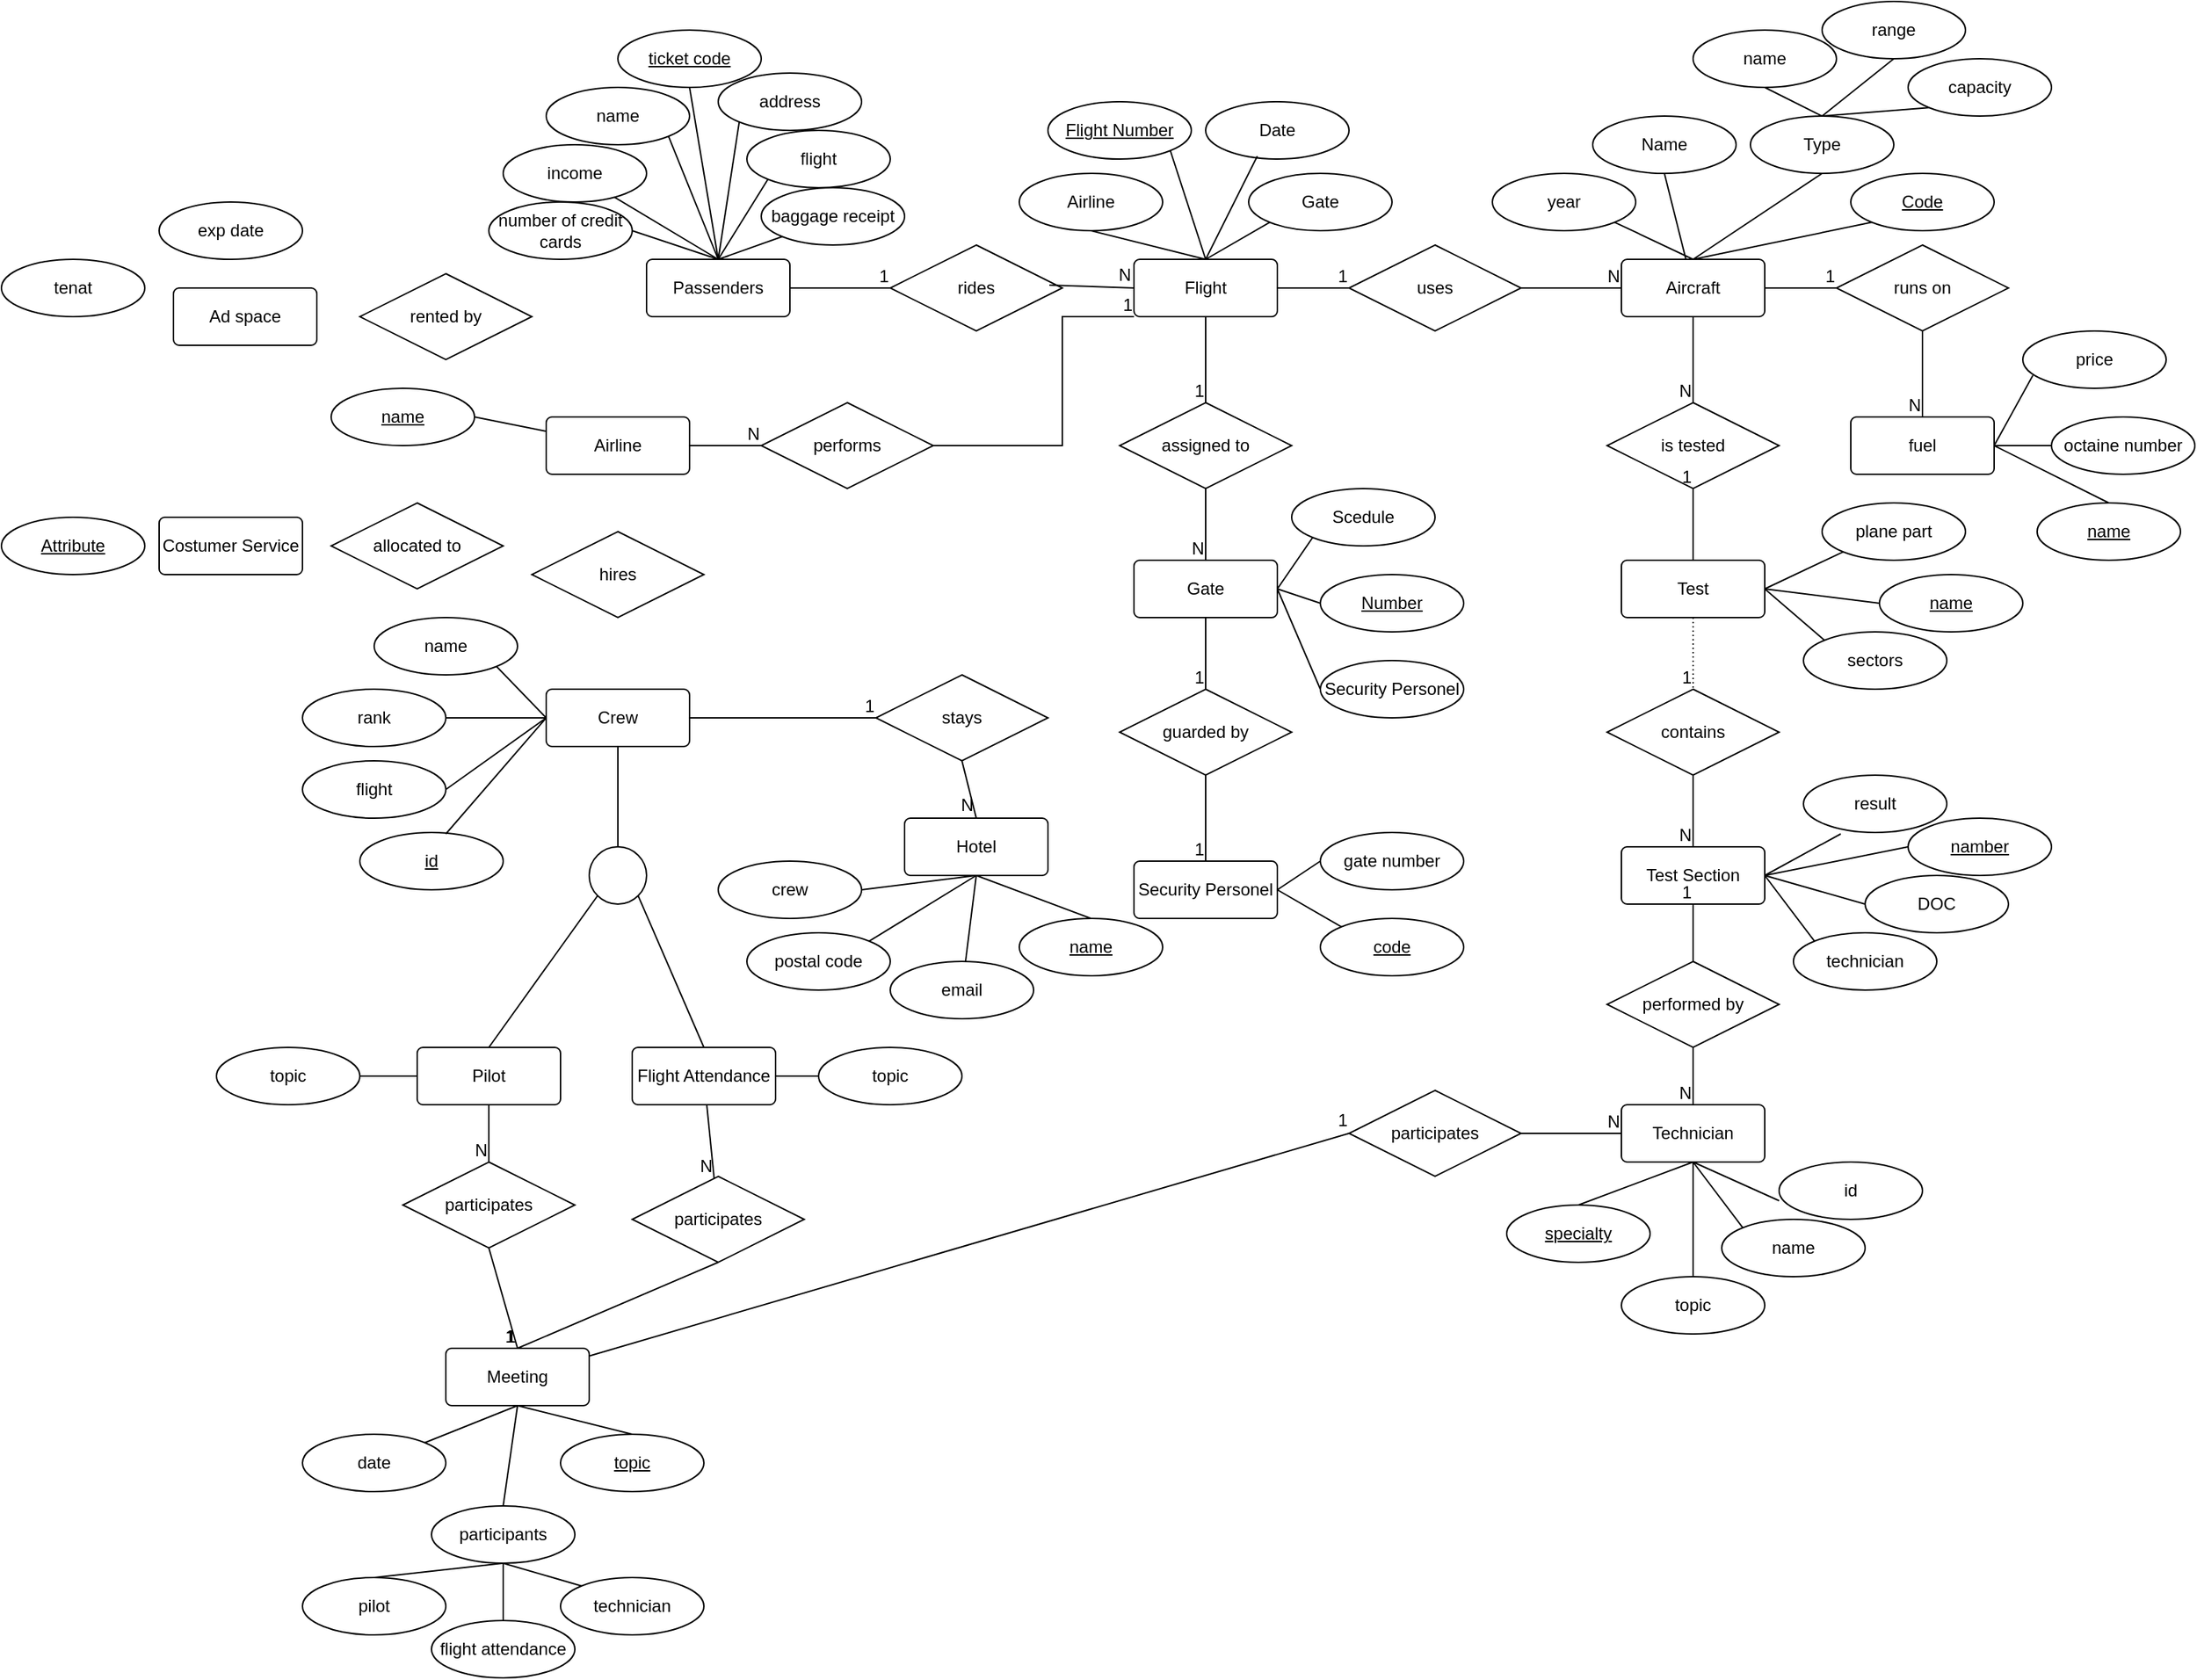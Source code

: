 <mxfile version="21.3.2" type="github">
  <diagram name="Σελίδα-1" id="fJtiwhbu46fpXV_wsSi0">
    <mxGraphModel dx="1707" dy="1691" grid="1" gridSize="10" guides="1" tooltips="1" connect="1" arrows="1" fold="1" page="1" pageScale="1" pageWidth="827" pageHeight="1169" math="0" shadow="0">
      <root>
        <mxCell id="0" />
        <mxCell id="1" parent="0" />
        <mxCell id="Bs3vFvmHgTdM14AkT90d-1" value="Passenders" style="rounded=1;arcSize=10;whiteSpace=wrap;html=1;align=center;" parent="1" vertex="1">
          <mxGeometry x="20" y="120" width="100" height="40" as="geometry" />
        </mxCell>
        <mxCell id="Bs3vFvmHgTdM14AkT90d-2" value="rides" style="shape=rhombus;perimeter=rhombusPerimeter;whiteSpace=wrap;html=1;align=center;" parent="1" vertex="1">
          <mxGeometry x="190" y="110" width="120" height="60" as="geometry" />
        </mxCell>
        <mxCell id="Bs3vFvmHgTdM14AkT90d-4" value="Flight" style="rounded=1;arcSize=10;whiteSpace=wrap;html=1;align=center;" parent="1" vertex="1">
          <mxGeometry x="360" y="120" width="100" height="40" as="geometry" />
        </mxCell>
        <mxCell id="Bs3vFvmHgTdM14AkT90d-5" value="uses" style="shape=rhombus;perimeter=rhombusPerimeter;whiteSpace=wrap;html=1;align=center;" parent="1" vertex="1">
          <mxGeometry x="510" y="110" width="120" height="60" as="geometry" />
        </mxCell>
        <mxCell id="Bs3vFvmHgTdM14AkT90d-6" value="Aircraft" style="rounded=1;arcSize=10;whiteSpace=wrap;html=1;align=center;" parent="1" vertex="1">
          <mxGeometry x="700" y="120" width="100" height="40" as="geometry" />
        </mxCell>
        <mxCell id="Bs3vFvmHgTdM14AkT90d-7" value="assigned to" style="shape=rhombus;perimeter=rhombusPerimeter;whiteSpace=wrap;html=1;align=center;" parent="1" vertex="1">
          <mxGeometry x="350" y="220" width="120" height="60" as="geometry" />
        </mxCell>
        <mxCell id="Bs3vFvmHgTdM14AkT90d-8" value="Gate" style="rounded=1;arcSize=10;whiteSpace=wrap;html=1;align=center;" parent="1" vertex="1">
          <mxGeometry x="360" y="330" width="100" height="40" as="geometry" />
        </mxCell>
        <mxCell id="Bs3vFvmHgTdM14AkT90d-9" value="is tested" style="shape=rhombus;perimeter=rhombusPerimeter;whiteSpace=wrap;html=1;align=center;" parent="1" vertex="1">
          <mxGeometry x="690" y="220" width="120" height="60" as="geometry" />
        </mxCell>
        <mxCell id="Bs3vFvmHgTdM14AkT90d-10" value="runs on" style="shape=rhombus;perimeter=rhombusPerimeter;whiteSpace=wrap;html=1;align=center;" parent="1" vertex="1">
          <mxGeometry x="850" y="110" width="120" height="60" as="geometry" />
        </mxCell>
        <mxCell id="Bs3vFvmHgTdM14AkT90d-11" value="fuel" style="rounded=1;arcSize=10;whiteSpace=wrap;html=1;align=center;" parent="1" vertex="1">
          <mxGeometry x="860" y="230" width="100" height="40" as="geometry" />
        </mxCell>
        <mxCell id="Bs3vFvmHgTdM14AkT90d-12" value="guarded by" style="shape=rhombus;perimeter=rhombusPerimeter;whiteSpace=wrap;html=1;align=center;" parent="1" vertex="1">
          <mxGeometry x="350" y="420" width="120" height="60" as="geometry" />
        </mxCell>
        <mxCell id="Bs3vFvmHgTdM14AkT90d-13" value="Security Personel" style="rounded=1;arcSize=10;whiteSpace=wrap;html=1;align=center;" parent="1" vertex="1">
          <mxGeometry x="360" y="540" width="100" height="40" as="geometry" />
        </mxCell>
        <mxCell id="Bs3vFvmHgTdM14AkT90d-14" value="Test" style="rounded=1;arcSize=10;whiteSpace=wrap;html=1;align=center;" parent="1" vertex="1">
          <mxGeometry x="700" y="330" width="100" height="40" as="geometry" />
        </mxCell>
        <mxCell id="Bs3vFvmHgTdM14AkT90d-15" value="contains" style="shape=rhombus;perimeter=rhombusPerimeter;whiteSpace=wrap;html=1;align=center;" parent="1" vertex="1">
          <mxGeometry x="690" y="420" width="120" height="60" as="geometry" />
        </mxCell>
        <mxCell id="Bs3vFvmHgTdM14AkT90d-17" value="Test Section" style="rounded=1;arcSize=10;whiteSpace=wrap;html=1;align=center;" parent="1" vertex="1">
          <mxGeometry x="700" y="530" width="100" height="40" as="geometry" />
        </mxCell>
        <mxCell id="Bs3vFvmHgTdM14AkT90d-18" value="performed by" style="shape=rhombus;perimeter=rhombusPerimeter;whiteSpace=wrap;html=1;align=center;" parent="1" vertex="1">
          <mxGeometry x="690" y="610" width="120" height="60" as="geometry" />
        </mxCell>
        <mxCell id="Bs3vFvmHgTdM14AkT90d-19" value="Technician" style="rounded=1;arcSize=10;whiteSpace=wrap;html=1;align=center;" parent="1" vertex="1">
          <mxGeometry x="700" y="710" width="100" height="40" as="geometry" />
        </mxCell>
        <mxCell id="Bs3vFvmHgTdM14AkT90d-20" value="Airline" style="rounded=1;arcSize=10;whiteSpace=wrap;html=1;align=center;" parent="1" vertex="1">
          <mxGeometry x="-50" y="230" width="100" height="40" as="geometry" />
        </mxCell>
        <mxCell id="Bs3vFvmHgTdM14AkT90d-21" value="hires" style="shape=rhombus;perimeter=rhombusPerimeter;whiteSpace=wrap;html=1;align=center;" parent="1" vertex="1">
          <mxGeometry x="-60" y="310" width="120" height="60" as="geometry" />
        </mxCell>
        <mxCell id="Bs3vFvmHgTdM14AkT90d-22" value="performs" style="shape=rhombus;perimeter=rhombusPerimeter;whiteSpace=wrap;html=1;align=center;" parent="1" vertex="1">
          <mxGeometry x="100" y="220" width="120" height="60" as="geometry" />
        </mxCell>
        <mxCell id="Bs3vFvmHgTdM14AkT90d-23" value="Crew" style="rounded=1;arcSize=10;whiteSpace=wrap;html=1;align=center;" parent="1" vertex="1">
          <mxGeometry x="-50" y="420" width="100" height="40" as="geometry" />
        </mxCell>
        <mxCell id="Bs3vFvmHgTdM14AkT90d-24" value="Hotel" style="rounded=1;arcSize=10;whiteSpace=wrap;html=1;align=center;" parent="1" vertex="1">
          <mxGeometry x="200" y="510" width="100" height="40" as="geometry" />
        </mxCell>
        <mxCell id="Bs3vFvmHgTdM14AkT90d-25" value="stays" style="shape=rhombus;perimeter=rhombusPerimeter;whiteSpace=wrap;html=1;align=center;" parent="1" vertex="1">
          <mxGeometry x="180" y="410" width="120" height="60" as="geometry" />
        </mxCell>
        <mxCell id="Bs3vFvmHgTdM14AkT90d-26" value="Ad space" style="rounded=1;arcSize=10;whiteSpace=wrap;html=1;align=center;" parent="1" vertex="1">
          <mxGeometry x="-310" y="140" width="100" height="40" as="geometry" />
        </mxCell>
        <mxCell id="Bs3vFvmHgTdM14AkT90d-27" value="Costumer Service" style="rounded=1;arcSize=10;whiteSpace=wrap;html=1;align=center;" parent="1" vertex="1">
          <mxGeometry x="-320" y="300" width="100" height="40" as="geometry" />
        </mxCell>
        <mxCell id="Bs3vFvmHgTdM14AkT90d-28" value="Meeting" style="rounded=1;arcSize=10;whiteSpace=wrap;html=1;align=center;" parent="1" vertex="1">
          <mxGeometry x="-120" y="880" width="100" height="40" as="geometry" />
        </mxCell>
        <mxCell id="9Heqi9yN-gFmn7UizpDs-1" value="Date" style="ellipse;whiteSpace=wrap;html=1;align=center;" vertex="1" parent="1">
          <mxGeometry x="410" y="10" width="100" height="40" as="geometry" />
        </mxCell>
        <mxCell id="9Heqi9yN-gFmn7UizpDs-2" value="Gate" style="ellipse;whiteSpace=wrap;html=1;align=center;" vertex="1" parent="1">
          <mxGeometry x="440" y="60" width="100" height="40" as="geometry" />
        </mxCell>
        <mxCell id="9Heqi9yN-gFmn7UizpDs-3" value="Airline" style="ellipse;whiteSpace=wrap;html=1;align=center;" vertex="1" parent="1">
          <mxGeometry x="280" y="60" width="100" height="40" as="geometry" />
        </mxCell>
        <mxCell id="9Heqi9yN-gFmn7UizpDs-4" value="Flight Number" style="ellipse;whiteSpace=wrap;html=1;align=center;fontStyle=4" vertex="1" parent="1">
          <mxGeometry x="300" y="10" width="100" height="40" as="geometry" />
        </mxCell>
        <mxCell id="9Heqi9yN-gFmn7UizpDs-5" value="" style="endArrow=none;html=1;rounded=0;entryX=0;entryY=1;entryDx=0;entryDy=0;exitX=0.5;exitY=0;exitDx=0;exitDy=0;" edge="1" parent="1" source="Bs3vFvmHgTdM14AkT90d-4" target="9Heqi9yN-gFmn7UizpDs-2">
          <mxGeometry width="50" height="50" relative="1" as="geometry">
            <mxPoint x="390" y="100" as="sourcePoint" />
            <mxPoint x="440" y="50" as="targetPoint" />
          </mxGeometry>
        </mxCell>
        <mxCell id="9Heqi9yN-gFmn7UizpDs-6" value="" style="endArrow=none;html=1;rounded=0;exitX=0.5;exitY=0;exitDx=0;exitDy=0;entryX=0.36;entryY=0.95;entryDx=0;entryDy=0;entryPerimeter=0;" edge="1" parent="1" source="Bs3vFvmHgTdM14AkT90d-4" target="9Heqi9yN-gFmn7UizpDs-1">
          <mxGeometry width="50" height="50" relative="1" as="geometry">
            <mxPoint x="400" y="90" as="sourcePoint" />
            <mxPoint x="450" y="40" as="targetPoint" />
          </mxGeometry>
        </mxCell>
        <mxCell id="9Heqi9yN-gFmn7UizpDs-8" value="" style="endArrow=none;html=1;rounded=0;entryX=1;entryY=1;entryDx=0;entryDy=0;exitX=0.5;exitY=0;exitDx=0;exitDy=0;" edge="1" parent="1" source="Bs3vFvmHgTdM14AkT90d-4" target="9Heqi9yN-gFmn7UizpDs-4">
          <mxGeometry width="50" height="50" relative="1" as="geometry">
            <mxPoint x="370" y="120" as="sourcePoint" />
            <mxPoint x="420" y="70" as="targetPoint" />
          </mxGeometry>
        </mxCell>
        <mxCell id="9Heqi9yN-gFmn7UizpDs-9" value="" style="endArrow=none;html=1;rounded=0;entryX=0.5;entryY=1;entryDx=0;entryDy=0;exitX=0.5;exitY=0;exitDx=0;exitDy=0;" edge="1" parent="1" source="Bs3vFvmHgTdM14AkT90d-4" target="9Heqi9yN-gFmn7UizpDs-3">
          <mxGeometry width="50" height="50" relative="1" as="geometry">
            <mxPoint x="320" y="140" as="sourcePoint" />
            <mxPoint x="370" y="90" as="targetPoint" />
          </mxGeometry>
        </mxCell>
        <mxCell id="9Heqi9yN-gFmn7UizpDs-10" value="year" style="ellipse;whiteSpace=wrap;html=1;align=center;" vertex="1" parent="1">
          <mxGeometry x="610" y="60" width="100" height="40" as="geometry" />
        </mxCell>
        <mxCell id="9Heqi9yN-gFmn7UizpDs-11" value="Scedule" style="ellipse;whiteSpace=wrap;html=1;align=center;" vertex="1" parent="1">
          <mxGeometry x="470" y="280" width="100" height="40" as="geometry" />
        </mxCell>
        <mxCell id="9Heqi9yN-gFmn7UizpDs-12" value="Number" style="ellipse;whiteSpace=wrap;html=1;align=center;fontStyle=4;" vertex="1" parent="1">
          <mxGeometry x="490" y="340" width="100" height="40" as="geometry" />
        </mxCell>
        <mxCell id="9Heqi9yN-gFmn7UizpDs-13" value="Security Personel" style="ellipse;whiteSpace=wrap;html=1;align=center;" vertex="1" parent="1">
          <mxGeometry x="490" y="400" width="100" height="40" as="geometry" />
        </mxCell>
        <mxCell id="9Heqi9yN-gFmn7UizpDs-14" value="" style="endArrow=none;html=1;rounded=0;entryX=0;entryY=0.5;entryDx=0;entryDy=0;" edge="1" parent="1" target="9Heqi9yN-gFmn7UizpDs-12">
          <mxGeometry relative="1" as="geometry">
            <mxPoint x="460" y="350" as="sourcePoint" />
            <mxPoint x="560" y="350" as="targetPoint" />
          </mxGeometry>
        </mxCell>
        <mxCell id="9Heqi9yN-gFmn7UizpDs-15" value="" style="endArrow=none;html=1;rounded=0;entryX=0;entryY=1;entryDx=0;entryDy=0;exitX=1;exitY=0.5;exitDx=0;exitDy=0;" edge="1" parent="1" source="Bs3vFvmHgTdM14AkT90d-8" target="9Heqi9yN-gFmn7UizpDs-11">
          <mxGeometry relative="1" as="geometry">
            <mxPoint x="360" y="320" as="sourcePoint" />
            <mxPoint x="520" y="320" as="targetPoint" />
          </mxGeometry>
        </mxCell>
        <mxCell id="9Heqi9yN-gFmn7UizpDs-16" value="" style="endArrow=none;html=1;rounded=0;exitX=0;exitY=0.5;exitDx=0;exitDy=0;entryX=1;entryY=0.5;entryDx=0;entryDy=0;" edge="1" parent="1" source="9Heqi9yN-gFmn7UizpDs-13" target="Bs3vFvmHgTdM14AkT90d-8">
          <mxGeometry width="50" height="50" relative="1" as="geometry">
            <mxPoint x="410" y="410" as="sourcePoint" />
            <mxPoint x="460" y="360" as="targetPoint" />
          </mxGeometry>
        </mxCell>
        <mxCell id="9Heqi9yN-gFmn7UizpDs-17" value="Name" style="ellipse;whiteSpace=wrap;html=1;align=center;" vertex="1" parent="1">
          <mxGeometry x="680" y="20" width="100" height="40" as="geometry" />
        </mxCell>
        <mxCell id="9Heqi9yN-gFmn7UizpDs-18" value="Type" style="ellipse;whiteSpace=wrap;html=1;align=center;" vertex="1" parent="1">
          <mxGeometry x="790" y="20" width="100" height="40" as="geometry" />
        </mxCell>
        <mxCell id="9Heqi9yN-gFmn7UizpDs-19" value="Code" style="ellipse;whiteSpace=wrap;html=1;align=center;fontStyle=4;" vertex="1" parent="1">
          <mxGeometry x="860" y="60" width="100" height="40" as="geometry" />
        </mxCell>
        <mxCell id="9Heqi9yN-gFmn7UizpDs-20" value="" style="endArrow=none;html=1;rounded=0;exitX=0.5;exitY=0;exitDx=0;exitDy=0;entryX=0.5;entryY=1;entryDx=0;entryDy=0;" edge="1" parent="1" source="Bs3vFvmHgTdM14AkT90d-6" target="9Heqi9yN-gFmn7UizpDs-18">
          <mxGeometry relative="1" as="geometry">
            <mxPoint x="720" y="60" as="sourcePoint" />
            <mxPoint x="880" y="60" as="targetPoint" />
          </mxGeometry>
        </mxCell>
        <mxCell id="9Heqi9yN-gFmn7UizpDs-21" value="" style="endArrow=none;html=1;rounded=0;entryX=0.5;entryY=1;entryDx=0;entryDy=0;" edge="1" parent="1" source="Bs3vFvmHgTdM14AkT90d-6" target="9Heqi9yN-gFmn7UizpDs-17">
          <mxGeometry relative="1" as="geometry">
            <mxPoint x="740" y="70" as="sourcePoint" />
            <mxPoint x="830" y="10" as="targetPoint" />
          </mxGeometry>
        </mxCell>
        <mxCell id="9Heqi9yN-gFmn7UizpDs-22" value="" style="endArrow=none;html=1;rounded=0;exitX=0.5;exitY=0;exitDx=0;exitDy=0;entryX=1;entryY=1;entryDx=0;entryDy=0;" edge="1" parent="1" source="Bs3vFvmHgTdM14AkT90d-6" target="9Heqi9yN-gFmn7UizpDs-10">
          <mxGeometry relative="1" as="geometry">
            <mxPoint x="710" y="100" as="sourcePoint" />
            <mxPoint x="800" y="40" as="targetPoint" />
          </mxGeometry>
        </mxCell>
        <mxCell id="9Heqi9yN-gFmn7UizpDs-23" value="" style="endArrow=none;html=1;rounded=0;entryX=0;entryY=1;entryDx=0;entryDy=0;exitX=0.5;exitY=0;exitDx=0;exitDy=0;" edge="1" parent="1" source="Bs3vFvmHgTdM14AkT90d-6" target="9Heqi9yN-gFmn7UizpDs-19">
          <mxGeometry relative="1" as="geometry">
            <mxPoint x="780" y="80" as="sourcePoint" />
            <mxPoint x="870" y="20" as="targetPoint" />
          </mxGeometry>
        </mxCell>
        <mxCell id="9Heqi9yN-gFmn7UizpDs-24" value="range" style="ellipse;whiteSpace=wrap;html=1;align=center;" vertex="1" parent="1">
          <mxGeometry x="840" y="-60" width="100" height="40" as="geometry" />
        </mxCell>
        <mxCell id="9Heqi9yN-gFmn7UizpDs-25" value="capacity" style="ellipse;whiteSpace=wrap;html=1;align=center;" vertex="1" parent="1">
          <mxGeometry x="900" y="-20" width="100" height="40" as="geometry" />
        </mxCell>
        <mxCell id="9Heqi9yN-gFmn7UizpDs-27" value="name" style="ellipse;whiteSpace=wrap;html=1;align=center;" vertex="1" parent="1">
          <mxGeometry x="750" y="-40" width="100" height="40" as="geometry" />
        </mxCell>
        <mxCell id="9Heqi9yN-gFmn7UizpDs-28" value="" style="endArrow=none;html=1;rounded=0;exitX=0.5;exitY=0;exitDx=0;exitDy=0;entryX=0;entryY=1;entryDx=0;entryDy=0;" edge="1" parent="1" source="9Heqi9yN-gFmn7UizpDs-18" target="9Heqi9yN-gFmn7UizpDs-25">
          <mxGeometry relative="1" as="geometry">
            <mxPoint x="820" y="10" as="sourcePoint" />
            <mxPoint x="980" y="10" as="targetPoint" />
          </mxGeometry>
        </mxCell>
        <mxCell id="9Heqi9yN-gFmn7UizpDs-29" value="" style="endArrow=none;html=1;rounded=0;entryX=0.5;entryY=1;entryDx=0;entryDy=0;exitX=0.5;exitY=0;exitDx=0;exitDy=0;" edge="1" parent="1" source="9Heqi9yN-gFmn7UizpDs-18" target="9Heqi9yN-gFmn7UizpDs-24">
          <mxGeometry relative="1" as="geometry">
            <mxPoint x="870" y="-10" as="sourcePoint" />
            <mxPoint x="960" y="-70" as="targetPoint" />
          </mxGeometry>
        </mxCell>
        <mxCell id="9Heqi9yN-gFmn7UizpDs-30" value="" style="endArrow=none;html=1;rounded=0;exitX=0.5;exitY=0;exitDx=0;exitDy=0;entryX=0.5;entryY=1;entryDx=0;entryDy=0;" edge="1" parent="1" source="9Heqi9yN-gFmn7UizpDs-18" target="9Heqi9yN-gFmn7UizpDs-27">
          <mxGeometry relative="1" as="geometry">
            <mxPoint x="850" y="-10" as="sourcePoint" />
            <mxPoint x="940" y="-70" as="targetPoint" />
          </mxGeometry>
        </mxCell>
        <mxCell id="9Heqi9yN-gFmn7UizpDs-31" value="price" style="ellipse;whiteSpace=wrap;html=1;align=center;" vertex="1" parent="1">
          <mxGeometry x="980" y="170" width="100" height="40" as="geometry" />
        </mxCell>
        <mxCell id="9Heqi9yN-gFmn7UizpDs-32" value="octaine number" style="ellipse;whiteSpace=wrap;html=1;align=center;" vertex="1" parent="1">
          <mxGeometry x="1000" y="230" width="100" height="40" as="geometry" />
        </mxCell>
        <mxCell id="9Heqi9yN-gFmn7UizpDs-33" value="name" style="ellipse;whiteSpace=wrap;html=1;align=center;fontStyle=4;" vertex="1" parent="1">
          <mxGeometry x="990" y="290" width="100" height="40" as="geometry" />
        </mxCell>
        <mxCell id="9Heqi9yN-gFmn7UizpDs-35" value="" style="endArrow=none;html=1;rounded=0;entryX=0.07;entryY=0.775;entryDx=0;entryDy=0;entryPerimeter=0;exitX=1;exitY=0.5;exitDx=0;exitDy=0;" edge="1" parent="1" source="Bs3vFvmHgTdM14AkT90d-11" target="9Heqi9yN-gFmn7UizpDs-31">
          <mxGeometry relative="1" as="geometry">
            <mxPoint x="860" y="240" as="sourcePoint" />
            <mxPoint x="1020" y="240" as="targetPoint" />
          </mxGeometry>
        </mxCell>
        <mxCell id="9Heqi9yN-gFmn7UizpDs-36" value="" style="endArrow=none;html=1;rounded=0;exitX=1;exitY=0.5;exitDx=0;exitDy=0;entryX=0;entryY=0.5;entryDx=0;entryDy=0;" edge="1" parent="1" source="Bs3vFvmHgTdM14AkT90d-11" target="9Heqi9yN-gFmn7UizpDs-32">
          <mxGeometry relative="1" as="geometry">
            <mxPoint x="980" y="270" as="sourcePoint" />
            <mxPoint x="1070" y="210" as="targetPoint" />
          </mxGeometry>
        </mxCell>
        <mxCell id="9Heqi9yN-gFmn7UizpDs-37" value="" style="endArrow=none;html=1;rounded=0;exitX=1;exitY=0.5;exitDx=0;exitDy=0;entryX=0.5;entryY=0;entryDx=0;entryDy=0;" edge="1" parent="1" source="Bs3vFvmHgTdM14AkT90d-11" target="9Heqi9yN-gFmn7UizpDs-33">
          <mxGeometry relative="1" as="geometry">
            <mxPoint x="940" y="290" as="sourcePoint" />
            <mxPoint x="1030" y="230" as="targetPoint" />
          </mxGeometry>
        </mxCell>
        <mxCell id="9Heqi9yN-gFmn7UizpDs-39" value="gate number" style="ellipse;whiteSpace=wrap;html=1;align=center;" vertex="1" parent="1">
          <mxGeometry x="490" y="520" width="100" height="40" as="geometry" />
        </mxCell>
        <mxCell id="9Heqi9yN-gFmn7UizpDs-40" value="code" style="ellipse;whiteSpace=wrap;html=1;align=center;fontStyle=4;" vertex="1" parent="1">
          <mxGeometry x="490" y="580" width="100" height="40" as="geometry" />
        </mxCell>
        <mxCell id="9Heqi9yN-gFmn7UizpDs-41" value="" style="endArrow=none;html=1;rounded=0;exitX=1;exitY=0.5;exitDx=0;exitDy=0;entryX=0;entryY=0.5;entryDx=0;entryDy=0;" edge="1" parent="1" source="Bs3vFvmHgTdM14AkT90d-13" target="9Heqi9yN-gFmn7UizpDs-39">
          <mxGeometry relative="1" as="geometry">
            <mxPoint x="450" y="510" as="sourcePoint" />
            <mxPoint x="540" y="450" as="targetPoint" />
          </mxGeometry>
        </mxCell>
        <mxCell id="9Heqi9yN-gFmn7UizpDs-42" value="" style="endArrow=none;html=1;rounded=0;exitX=1;exitY=0.5;exitDx=0;exitDy=0;entryX=0;entryY=0;entryDx=0;entryDy=0;" edge="1" parent="1" source="Bs3vFvmHgTdM14AkT90d-13" target="9Heqi9yN-gFmn7UizpDs-40">
          <mxGeometry relative="1" as="geometry">
            <mxPoint x="470" y="580" as="sourcePoint" />
            <mxPoint x="560" y="520" as="targetPoint" />
          </mxGeometry>
        </mxCell>
        <mxCell id="9Heqi9yN-gFmn7UizpDs-43" value="plane part" style="ellipse;whiteSpace=wrap;html=1;align=center;" vertex="1" parent="1">
          <mxGeometry x="840" y="290" width="100" height="40" as="geometry" />
        </mxCell>
        <mxCell id="9Heqi9yN-gFmn7UizpDs-45" value="sectors" style="ellipse;whiteSpace=wrap;html=1;align=center;" vertex="1" parent="1">
          <mxGeometry x="827" y="380" width="100" height="40" as="geometry" />
        </mxCell>
        <mxCell id="9Heqi9yN-gFmn7UizpDs-46" value="name" style="ellipse;whiteSpace=wrap;html=1;align=center;fontStyle=4;" vertex="1" parent="1">
          <mxGeometry x="880" y="340" width="100" height="40" as="geometry" />
        </mxCell>
        <mxCell id="9Heqi9yN-gFmn7UizpDs-47" value="result" style="ellipse;whiteSpace=wrap;html=1;align=center;" vertex="1" parent="1">
          <mxGeometry x="827" y="480" width="100" height="40" as="geometry" />
        </mxCell>
        <mxCell id="9Heqi9yN-gFmn7UizpDs-48" value="DOC" style="ellipse;whiteSpace=wrap;html=1;align=center;" vertex="1" parent="1">
          <mxGeometry x="870" y="550" width="100" height="40" as="geometry" />
        </mxCell>
        <mxCell id="9Heqi9yN-gFmn7UizpDs-49" value="technician" style="ellipse;whiteSpace=wrap;html=1;align=center;" vertex="1" parent="1">
          <mxGeometry x="820" y="590" width="100" height="40" as="geometry" />
        </mxCell>
        <mxCell id="9Heqi9yN-gFmn7UizpDs-50" value="namber" style="ellipse;whiteSpace=wrap;html=1;align=center;fontStyle=4;" vertex="1" parent="1">
          <mxGeometry x="900" y="510" width="100" height="40" as="geometry" />
        </mxCell>
        <mxCell id="9Heqi9yN-gFmn7UizpDs-51" value="id" style="ellipse;whiteSpace=wrap;html=1;align=center;" vertex="1" parent="1">
          <mxGeometry x="810" y="750" width="100" height="40" as="geometry" />
        </mxCell>
        <mxCell id="9Heqi9yN-gFmn7UizpDs-52" value="name" style="ellipse;whiteSpace=wrap;html=1;align=center;" vertex="1" parent="1">
          <mxGeometry x="770" y="790" width="100" height="40" as="geometry" />
        </mxCell>
        <mxCell id="9Heqi9yN-gFmn7UizpDs-53" value="" style="endArrow=none;html=1;rounded=0;exitX=1;exitY=0.5;exitDx=0;exitDy=0;entryX=0;entryY=0.5;entryDx=0;entryDy=0;entryPerimeter=0;" edge="1" parent="1" source="Bs3vFvmHgTdM14AkT90d-17" target="9Heqi9yN-gFmn7UizpDs-50">
          <mxGeometry relative="1" as="geometry">
            <mxPoint x="790" y="550" as="sourcePoint" />
            <mxPoint x="910" y="550" as="targetPoint" />
          </mxGeometry>
        </mxCell>
        <mxCell id="9Heqi9yN-gFmn7UizpDs-54" value="" style="endArrow=none;html=1;rounded=0;exitX=1;exitY=0.5;exitDx=0;exitDy=0;entryX=0.26;entryY=1.025;entryDx=0;entryDy=0;entryPerimeter=0;" edge="1" parent="1" source="Bs3vFvmHgTdM14AkT90d-17" target="9Heqi9yN-gFmn7UizpDs-47">
          <mxGeometry relative="1" as="geometry">
            <mxPoint x="800" y="510" as="sourcePoint" />
            <mxPoint x="910" y="500" as="targetPoint" />
          </mxGeometry>
        </mxCell>
        <mxCell id="9Heqi9yN-gFmn7UizpDs-55" value="" style="endArrow=none;html=1;rounded=0;exitX=1;exitY=0.5;exitDx=0;exitDy=0;entryX=0;entryY=0.5;entryDx=0;entryDy=0;" edge="1" parent="1" source="Bs3vFvmHgTdM14AkT90d-17" target="9Heqi9yN-gFmn7UizpDs-48">
          <mxGeometry relative="1" as="geometry">
            <mxPoint x="820" y="570" as="sourcePoint" />
            <mxPoint x="930" y="560" as="targetPoint" />
          </mxGeometry>
        </mxCell>
        <mxCell id="9Heqi9yN-gFmn7UizpDs-56" value="" style="endArrow=none;html=1;rounded=0;exitX=1;exitY=0.5;exitDx=0;exitDy=0;entryX=0;entryY=0;entryDx=0;entryDy=0;" edge="1" parent="1" source="Bs3vFvmHgTdM14AkT90d-17" target="9Heqi9yN-gFmn7UizpDs-49">
          <mxGeometry relative="1" as="geometry">
            <mxPoint x="820" y="580" as="sourcePoint" />
            <mxPoint x="930" y="570" as="targetPoint" />
          </mxGeometry>
        </mxCell>
        <mxCell id="9Heqi9yN-gFmn7UizpDs-57" value="" style="endArrow=none;html=1;rounded=0;exitX=1;exitY=0.5;exitDx=0;exitDy=0;entryX=0;entryY=1;entryDx=0;entryDy=0;" edge="1" parent="1" source="Bs3vFvmHgTdM14AkT90d-14" target="9Heqi9yN-gFmn7UizpDs-43">
          <mxGeometry relative="1" as="geometry">
            <mxPoint x="830" y="340" as="sourcePoint" />
            <mxPoint x="940" y="330" as="targetPoint" />
          </mxGeometry>
        </mxCell>
        <mxCell id="9Heqi9yN-gFmn7UizpDs-58" value="" style="endArrow=none;html=1;rounded=0;exitX=1;exitY=0.5;exitDx=0;exitDy=0;entryX=0;entryY=0.5;entryDx=0;entryDy=0;" edge="1" parent="1" source="Bs3vFvmHgTdM14AkT90d-14" target="9Heqi9yN-gFmn7UizpDs-46">
          <mxGeometry relative="1" as="geometry">
            <mxPoint x="830" y="360" as="sourcePoint" />
            <mxPoint x="940" y="350" as="targetPoint" />
          </mxGeometry>
        </mxCell>
        <mxCell id="9Heqi9yN-gFmn7UizpDs-59" value="" style="endArrow=none;html=1;rounded=0;exitX=1;exitY=0.5;exitDx=0;exitDy=0;entryX=0;entryY=0;entryDx=0;entryDy=0;" edge="1" parent="1" source="Bs3vFvmHgTdM14AkT90d-14" target="9Heqi9yN-gFmn7UizpDs-45">
          <mxGeometry relative="1" as="geometry">
            <mxPoint x="820" y="370" as="sourcePoint" />
            <mxPoint x="930" y="360" as="targetPoint" />
          </mxGeometry>
        </mxCell>
        <mxCell id="9Heqi9yN-gFmn7UizpDs-60" value="flight" style="ellipse;whiteSpace=wrap;html=1;align=center;" vertex="1" parent="1">
          <mxGeometry x="90" y="30" width="100" height="40" as="geometry" />
        </mxCell>
        <mxCell id="9Heqi9yN-gFmn7UizpDs-61" value="address" style="ellipse;whiteSpace=wrap;html=1;align=center;" vertex="1" parent="1">
          <mxGeometry x="70" y="-10" width="100" height="40" as="geometry" />
        </mxCell>
        <mxCell id="9Heqi9yN-gFmn7UizpDs-62" value="&lt;u&gt;ticket code&lt;/u&gt;" style="ellipse;whiteSpace=wrap;html=1;align=center;" vertex="1" parent="1">
          <mxGeometry y="-40" width="100" height="40" as="geometry" />
        </mxCell>
        <mxCell id="9Heqi9yN-gFmn7UizpDs-63" value="income" style="ellipse;whiteSpace=wrap;html=1;align=center;" vertex="1" parent="1">
          <mxGeometry x="-80" y="40" width="100" height="40" as="geometry" />
        </mxCell>
        <mxCell id="9Heqi9yN-gFmn7UizpDs-64" value="number of credit cards" style="ellipse;whiteSpace=wrap;html=1;align=center;" vertex="1" parent="1">
          <mxGeometry x="-90" y="80" width="100" height="40" as="geometry" />
        </mxCell>
        <mxCell id="9Heqi9yN-gFmn7UizpDs-65" value="name" style="ellipse;whiteSpace=wrap;html=1;align=center;" vertex="1" parent="1">
          <mxGeometry x="-50" width="100" height="40" as="geometry" />
        </mxCell>
        <mxCell id="9Heqi9yN-gFmn7UizpDs-67" value="baggage receipt" style="ellipse;whiteSpace=wrap;html=1;align=center;" vertex="1" parent="1">
          <mxGeometry x="100" y="70" width="100" height="40" as="geometry" />
        </mxCell>
        <mxCell id="9Heqi9yN-gFmn7UizpDs-68" value="" style="endArrow=none;html=1;rounded=0;exitX=0.5;exitY=0;exitDx=0;exitDy=0;entryX=0;entryY=1;entryDx=0;entryDy=0;" edge="1" parent="1" source="Bs3vFvmHgTdM14AkT90d-1" target="9Heqi9yN-gFmn7UizpDs-61">
          <mxGeometry relative="1" as="geometry">
            <mxPoint x="30" y="70" as="sourcePoint" />
            <mxPoint x="140" y="60" as="targetPoint" />
          </mxGeometry>
        </mxCell>
        <mxCell id="9Heqi9yN-gFmn7UizpDs-69" value="" style="endArrow=none;html=1;rounded=0;exitX=0.5;exitY=0;exitDx=0;exitDy=0;entryX=1;entryY=1;entryDx=0;entryDy=0;" edge="1" parent="1" source="Bs3vFvmHgTdM14AkT90d-1" target="9Heqi9yN-gFmn7UizpDs-65">
          <mxGeometry relative="1" as="geometry">
            <mxPoint x="30" y="80" as="sourcePoint" />
            <mxPoint x="140" y="70" as="targetPoint" />
          </mxGeometry>
        </mxCell>
        <mxCell id="9Heqi9yN-gFmn7UizpDs-70" value="" style="endArrow=none;html=1;rounded=0;entryX=0.5;entryY=0;entryDx=0;entryDy=0;" edge="1" parent="1" source="9Heqi9yN-gFmn7UizpDs-63" target="Bs3vFvmHgTdM14AkT90d-1">
          <mxGeometry relative="1" as="geometry">
            <mxPoint x="30" y="100" as="sourcePoint" />
            <mxPoint x="140" y="90" as="targetPoint" />
          </mxGeometry>
        </mxCell>
        <mxCell id="9Heqi9yN-gFmn7UizpDs-71" value="" style="endArrow=none;html=1;rounded=0;exitX=0.5;exitY=0;exitDx=0;exitDy=0;entryX=0.5;entryY=1;entryDx=0;entryDy=0;" edge="1" parent="1" source="Bs3vFvmHgTdM14AkT90d-1" target="9Heqi9yN-gFmn7UizpDs-62">
          <mxGeometry relative="1" as="geometry">
            <mxPoint x="50" y="60" as="sourcePoint" />
            <mxPoint x="160" y="50" as="targetPoint" />
          </mxGeometry>
        </mxCell>
        <mxCell id="9Heqi9yN-gFmn7UizpDs-72" value="" style="endArrow=none;html=1;rounded=0;exitX=1;exitY=0.5;exitDx=0;exitDy=0;entryX=0.5;entryY=0;entryDx=0;entryDy=0;" edge="1" parent="1" source="9Heqi9yN-gFmn7UizpDs-64" target="Bs3vFvmHgTdM14AkT90d-1">
          <mxGeometry relative="1" as="geometry">
            <mxPoint y="150" as="sourcePoint" />
            <mxPoint x="110" y="140" as="targetPoint" />
          </mxGeometry>
        </mxCell>
        <mxCell id="9Heqi9yN-gFmn7UizpDs-73" value="" style="endArrow=none;html=1;rounded=0;exitX=0.5;exitY=0;exitDx=0;exitDy=0;entryX=0;entryY=1;entryDx=0;entryDy=0;" edge="1" parent="1" source="Bs3vFvmHgTdM14AkT90d-1" target="9Heqi9yN-gFmn7UizpDs-60">
          <mxGeometry relative="1" as="geometry">
            <mxPoint x="140" y="-30" as="sourcePoint" />
            <mxPoint x="250" y="-40" as="targetPoint" />
          </mxGeometry>
        </mxCell>
        <mxCell id="9Heqi9yN-gFmn7UizpDs-74" value="" style="endArrow=none;html=1;rounded=0;entryX=0;entryY=1;entryDx=0;entryDy=0;exitX=0.5;exitY=0;exitDx=0;exitDy=0;" edge="1" parent="1" source="Bs3vFvmHgTdM14AkT90d-1" target="9Heqi9yN-gFmn7UizpDs-67">
          <mxGeometry relative="1" as="geometry">
            <mxPoint x="80" y="120" as="sourcePoint" />
            <mxPoint x="340" y="-50" as="targetPoint" />
          </mxGeometry>
        </mxCell>
        <mxCell id="9Heqi9yN-gFmn7UizpDs-75" value="name" style="ellipse;whiteSpace=wrap;html=1;align=center;fontStyle=4;" vertex="1" parent="1">
          <mxGeometry x="-200" y="210" width="100" height="40" as="geometry" />
        </mxCell>
        <mxCell id="9Heqi9yN-gFmn7UizpDs-76" value="" style="endArrow=none;html=1;rounded=0;exitX=1;exitY=0.5;exitDx=0;exitDy=0;entryX=0;entryY=0.25;entryDx=0;entryDy=0;" edge="1" parent="1" source="9Heqi9yN-gFmn7UizpDs-75" target="Bs3vFvmHgTdM14AkT90d-20">
          <mxGeometry relative="1" as="geometry">
            <mxPoint x="-140" y="250" as="sourcePoint" />
            <mxPoint x="20" y="250" as="targetPoint" />
          </mxGeometry>
        </mxCell>
        <mxCell id="9Heqi9yN-gFmn7UizpDs-77" value="rank" style="ellipse;whiteSpace=wrap;html=1;align=center;" vertex="1" parent="1">
          <mxGeometry x="-220" y="420" width="100" height="40" as="geometry" />
        </mxCell>
        <mxCell id="9Heqi9yN-gFmn7UizpDs-78" value="name" style="ellipse;whiteSpace=wrap;html=1;align=center;" vertex="1" parent="1">
          <mxGeometry x="-170" y="370" width="100" height="40" as="geometry" />
        </mxCell>
        <mxCell id="9Heqi9yN-gFmn7UizpDs-79" value="flight" style="ellipse;whiteSpace=wrap;html=1;align=center;" vertex="1" parent="1">
          <mxGeometry x="-220" y="470" width="100" height="40" as="geometry" />
        </mxCell>
        <mxCell id="9Heqi9yN-gFmn7UizpDs-80" value="id" style="ellipse;whiteSpace=wrap;html=1;align=center;fontStyle=4;" vertex="1" parent="1">
          <mxGeometry x="-180" y="520" width="100" height="40" as="geometry" />
        </mxCell>
        <mxCell id="9Heqi9yN-gFmn7UizpDs-81" value="" style="endArrow=none;html=1;rounded=0;" edge="1" parent="1">
          <mxGeometry relative="1" as="geometry">
            <mxPoint x="-120" y="440" as="sourcePoint" />
            <mxPoint x="-50" y="440" as="targetPoint" />
          </mxGeometry>
        </mxCell>
        <mxCell id="9Heqi9yN-gFmn7UizpDs-82" value="" style="endArrow=none;html=1;rounded=0;exitX=1;exitY=0.5;exitDx=0;exitDy=0;entryX=0;entryY=0.5;entryDx=0;entryDy=0;" edge="1" parent="1" source="9Heqi9yN-gFmn7UizpDs-79" target="Bs3vFvmHgTdM14AkT90d-23">
          <mxGeometry relative="1" as="geometry">
            <mxPoint x="-100" y="480" as="sourcePoint" />
            <mxPoint x="10" y="470" as="targetPoint" />
          </mxGeometry>
        </mxCell>
        <mxCell id="9Heqi9yN-gFmn7UizpDs-83" value="" style="endArrow=none;html=1;rounded=0;exitX=1;exitY=1;exitDx=0;exitDy=0;entryX=0;entryY=0.5;entryDx=0;entryDy=0;" edge="1" parent="1" source="9Heqi9yN-gFmn7UizpDs-78" target="Bs3vFvmHgTdM14AkT90d-23">
          <mxGeometry relative="1" as="geometry">
            <mxPoint x="-50" y="510" as="sourcePoint" />
            <mxPoint x="60" y="500" as="targetPoint" />
          </mxGeometry>
        </mxCell>
        <mxCell id="9Heqi9yN-gFmn7UizpDs-84" value="" style="endArrow=none;html=1;rounded=0;exitX=0.6;exitY=0.025;exitDx=0;exitDy=0;entryX=0;entryY=0.5;entryDx=0;entryDy=0;exitPerimeter=0;" edge="1" parent="1" source="9Heqi9yN-gFmn7UizpDs-80" target="Bs3vFvmHgTdM14AkT90d-23">
          <mxGeometry relative="1" as="geometry">
            <mxPoint x="-60" y="500" as="sourcePoint" />
            <mxPoint x="50" y="490" as="targetPoint" />
          </mxGeometry>
        </mxCell>
        <mxCell id="9Heqi9yN-gFmn7UizpDs-85" value="Pilot" style="rounded=1;arcSize=10;whiteSpace=wrap;html=1;align=center;" vertex="1" parent="1">
          <mxGeometry x="-140" y="670" width="100" height="40" as="geometry" />
        </mxCell>
        <mxCell id="9Heqi9yN-gFmn7UizpDs-86" value="Flight Attendance" style="rounded=1;arcSize=10;whiteSpace=wrap;html=1;align=center;" vertex="1" parent="1">
          <mxGeometry x="10" y="670" width="100" height="40" as="geometry" />
        </mxCell>
        <mxCell id="9Heqi9yN-gFmn7UizpDs-88" value="topic" style="ellipse;whiteSpace=wrap;html=1;align=center;" vertex="1" parent="1">
          <mxGeometry x="140" y="670" width="100" height="40" as="geometry" />
        </mxCell>
        <mxCell id="9Heqi9yN-gFmn7UizpDs-89" value="topic" style="ellipse;whiteSpace=wrap;html=1;align=center;" vertex="1" parent="1">
          <mxGeometry x="-280" y="670" width="100" height="40" as="geometry" />
        </mxCell>
        <mxCell id="9Heqi9yN-gFmn7UizpDs-91" value="" style="endArrow=none;html=1;rounded=0;entryX=0;entryY=0.5;entryDx=0;entryDy=0;exitX=1;exitY=0.5;exitDx=0;exitDy=0;" edge="1" parent="1" source="9Heqi9yN-gFmn7UizpDs-89" target="9Heqi9yN-gFmn7UizpDs-85">
          <mxGeometry relative="1" as="geometry">
            <mxPoint x="-220" y="690" as="sourcePoint" />
            <mxPoint x="-60" y="690" as="targetPoint" />
          </mxGeometry>
        </mxCell>
        <mxCell id="9Heqi9yN-gFmn7UizpDs-93" value="" style="endArrow=none;html=1;rounded=0;exitX=1;exitY=0.5;exitDx=0;exitDy=0;entryX=0;entryY=0.5;entryDx=0;entryDy=0;" edge="1" parent="1" source="9Heqi9yN-gFmn7UizpDs-86" target="9Heqi9yN-gFmn7UizpDs-88">
          <mxGeometry relative="1" as="geometry">
            <mxPoint x="100" y="730" as="sourcePoint" />
            <mxPoint x="130" y="690" as="targetPoint" />
          </mxGeometry>
        </mxCell>
        <mxCell id="9Heqi9yN-gFmn7UizpDs-94" value="" style="endArrow=none;html=1;rounded=0;entryX=0.5;entryY=1;entryDx=0;entryDy=0;exitX=0.5;exitY=0;exitDx=0;exitDy=0;" edge="1" parent="1" source="9Heqi9yN-gFmn7UizpDs-95" target="Bs3vFvmHgTdM14AkT90d-23">
          <mxGeometry width="50" height="50" relative="1" as="geometry">
            <mxPoint y="530" as="sourcePoint" />
            <mxPoint x="10" y="470" as="targetPoint" />
          </mxGeometry>
        </mxCell>
        <mxCell id="9Heqi9yN-gFmn7UizpDs-95" value="" style="ellipse;whiteSpace=wrap;html=1;aspect=fixed;" vertex="1" parent="1">
          <mxGeometry x="-20" y="530" width="40" height="40" as="geometry" />
        </mxCell>
        <mxCell id="9Heqi9yN-gFmn7UizpDs-96" value="" style="endArrow=none;html=1;rounded=0;exitX=0.5;exitY=0;exitDx=0;exitDy=0;entryX=0;entryY=1;entryDx=0;entryDy=0;" edge="1" parent="1" source="9Heqi9yN-gFmn7UizpDs-85" target="9Heqi9yN-gFmn7UizpDs-95">
          <mxGeometry width="50" height="50" relative="1" as="geometry">
            <mxPoint x="-70" y="630" as="sourcePoint" />
            <mxPoint x="-20" y="580" as="targetPoint" />
          </mxGeometry>
        </mxCell>
        <mxCell id="9Heqi9yN-gFmn7UizpDs-97" value="" style="endArrow=none;html=1;rounded=0;entryX=1;entryY=1;entryDx=0;entryDy=0;exitX=0.5;exitY=0;exitDx=0;exitDy=0;" edge="1" parent="1" source="9Heqi9yN-gFmn7UizpDs-86" target="9Heqi9yN-gFmn7UizpDs-95">
          <mxGeometry width="50" height="50" relative="1" as="geometry">
            <mxPoint x="10" y="650" as="sourcePoint" />
            <mxPoint x="60" y="600" as="targetPoint" />
          </mxGeometry>
        </mxCell>
        <mxCell id="9Heqi9yN-gFmn7UizpDs-98" value="participates" style="shape=rhombus;perimeter=rhombusPerimeter;whiteSpace=wrap;html=1;align=center;" vertex="1" parent="1">
          <mxGeometry x="-150" y="750" width="120" height="60" as="geometry" />
        </mxCell>
        <mxCell id="9Heqi9yN-gFmn7UizpDs-99" value="participates" style="shape=rhombus;perimeter=rhombusPerimeter;whiteSpace=wrap;html=1;align=center;" vertex="1" parent="1">
          <mxGeometry x="10" y="760" width="120" height="60" as="geometry" />
        </mxCell>
        <mxCell id="9Heqi9yN-gFmn7UizpDs-100" value="participates" style="shape=rhombus;perimeter=rhombusPerimeter;whiteSpace=wrap;html=1;align=center;" vertex="1" parent="1">
          <mxGeometry x="510" y="700" width="120" height="60" as="geometry" />
        </mxCell>
        <mxCell id="9Heqi9yN-gFmn7UizpDs-101" value="date" style="ellipse;whiteSpace=wrap;html=1;align=center;" vertex="1" parent="1">
          <mxGeometry x="-220" y="940" width="100" height="40" as="geometry" />
        </mxCell>
        <mxCell id="9Heqi9yN-gFmn7UizpDs-102" value="topic" style="ellipse;whiteSpace=wrap;html=1;align=center;fontStyle=4;" vertex="1" parent="1">
          <mxGeometry x="-40" y="940" width="100" height="40" as="geometry" />
        </mxCell>
        <mxCell id="9Heqi9yN-gFmn7UizpDs-104" value="participants" style="ellipse;whiteSpace=wrap;html=1;align=center;" vertex="1" parent="1">
          <mxGeometry x="-130" y="990" width="100" height="40" as="geometry" />
        </mxCell>
        <mxCell id="9Heqi9yN-gFmn7UizpDs-105" value="pilot" style="ellipse;whiteSpace=wrap;html=1;align=center;" vertex="1" parent="1">
          <mxGeometry x="-220" y="1040" width="100" height="40" as="geometry" />
        </mxCell>
        <mxCell id="9Heqi9yN-gFmn7UizpDs-106" value="flight attendance" style="ellipse;whiteSpace=wrap;html=1;align=center;" vertex="1" parent="1">
          <mxGeometry x="-130" y="1070" width="100" height="40" as="geometry" />
        </mxCell>
        <mxCell id="9Heqi9yN-gFmn7UizpDs-107" value="technician" style="ellipse;whiteSpace=wrap;html=1;align=center;" vertex="1" parent="1">
          <mxGeometry x="-40" y="1040" width="100" height="40" as="geometry" />
        </mxCell>
        <mxCell id="9Heqi9yN-gFmn7UizpDs-108" value="" style="endArrow=none;html=1;rounded=0;entryX=0.5;entryY=1;entryDx=0;entryDy=0;" edge="1" parent="1" source="9Heqi9yN-gFmn7UizpDs-101" target="Bs3vFvmHgTdM14AkT90d-28">
          <mxGeometry relative="1" as="geometry">
            <mxPoint x="-210" y="930" as="sourcePoint" />
            <mxPoint x="-50" y="930" as="targetPoint" />
          </mxGeometry>
        </mxCell>
        <mxCell id="9Heqi9yN-gFmn7UizpDs-109" value="" style="endArrow=none;html=1;rounded=0;exitX=0.5;exitY=1;exitDx=0;exitDy=0;entryX=0.5;entryY=0;entryDx=0;entryDy=0;" edge="1" parent="1" source="Bs3vFvmHgTdM14AkT90d-28" target="9Heqi9yN-gFmn7UizpDs-102">
          <mxGeometry relative="1" as="geometry">
            <mxPoint x="150" y="1000" as="sourcePoint" />
            <mxPoint x="260" y="990" as="targetPoint" />
          </mxGeometry>
        </mxCell>
        <mxCell id="9Heqi9yN-gFmn7UizpDs-110" value="" style="endArrow=none;html=1;rounded=0;exitX=0.5;exitY=1;exitDx=0;exitDy=0;entryX=0.5;entryY=0;entryDx=0;entryDy=0;" edge="1" parent="1" source="Bs3vFvmHgTdM14AkT90d-28" target="9Heqi9yN-gFmn7UizpDs-104">
          <mxGeometry relative="1" as="geometry">
            <mxPoint x="100" y="1010" as="sourcePoint" />
            <mxPoint x="210" y="1000" as="targetPoint" />
          </mxGeometry>
        </mxCell>
        <mxCell id="9Heqi9yN-gFmn7UizpDs-111" value="" style="endArrow=none;html=1;rounded=0;exitX=0.5;exitY=1;exitDx=0;exitDy=0;entryX=0.5;entryY=0;entryDx=0;entryDy=0;" edge="1" parent="1" source="9Heqi9yN-gFmn7UizpDs-104" target="9Heqi9yN-gFmn7UizpDs-106">
          <mxGeometry relative="1" as="geometry">
            <mxPoint x="130" y="1040" as="sourcePoint" />
            <mxPoint x="240" y="1030" as="targetPoint" />
          </mxGeometry>
        </mxCell>
        <mxCell id="9Heqi9yN-gFmn7UizpDs-112" value="" style="endArrow=none;html=1;rounded=0;exitX=0.5;exitY=1;exitDx=0;exitDy=0;entryX=0;entryY=0;entryDx=0;entryDy=0;" edge="1" parent="1" source="9Heqi9yN-gFmn7UizpDs-104" target="9Heqi9yN-gFmn7UizpDs-107">
          <mxGeometry relative="1" as="geometry">
            <mxPoint x="90" y="1100" as="sourcePoint" />
            <mxPoint x="200" y="1090" as="targetPoint" />
          </mxGeometry>
        </mxCell>
        <mxCell id="9Heqi9yN-gFmn7UizpDs-113" value="" style="endArrow=none;html=1;rounded=0;exitX=0.5;exitY=0;exitDx=0;exitDy=0;" edge="1" parent="1" source="9Heqi9yN-gFmn7UizpDs-105">
          <mxGeometry relative="1" as="geometry">
            <mxPoint x="-190" y="1010" as="sourcePoint" />
            <mxPoint x="-80" y="1030" as="targetPoint" />
          </mxGeometry>
        </mxCell>
        <mxCell id="9Heqi9yN-gFmn7UizpDs-114" value="name" style="ellipse;whiteSpace=wrap;html=1;align=center;fontStyle=4;" vertex="1" parent="1">
          <mxGeometry x="280" y="580" width="100" height="40" as="geometry" />
        </mxCell>
        <mxCell id="9Heqi9yN-gFmn7UizpDs-115" value="email" style="ellipse;whiteSpace=wrap;html=1;align=center;" vertex="1" parent="1">
          <mxGeometry x="190" y="610" width="100" height="40" as="geometry" />
        </mxCell>
        <mxCell id="9Heqi9yN-gFmn7UizpDs-116" value="postal code" style="ellipse;whiteSpace=wrap;html=1;align=center;" vertex="1" parent="1">
          <mxGeometry x="90" y="590" width="100" height="40" as="geometry" />
        </mxCell>
        <mxCell id="9Heqi9yN-gFmn7UizpDs-119" value="crew" style="ellipse;whiteSpace=wrap;html=1;align=center;" vertex="1" parent="1">
          <mxGeometry x="70" y="540" width="100" height="40" as="geometry" />
        </mxCell>
        <mxCell id="9Heqi9yN-gFmn7UizpDs-120" value="" style="endArrow=none;html=1;rounded=0;exitX=1;exitY=0.5;exitDx=0;exitDy=0;entryX=0.5;entryY=1;entryDx=0;entryDy=0;" edge="1" parent="1" source="9Heqi9yN-gFmn7UizpDs-119" target="Bs3vFvmHgTdM14AkT90d-24">
          <mxGeometry relative="1" as="geometry">
            <mxPoint x="120" y="560" as="sourcePoint" />
            <mxPoint x="200" y="560" as="targetPoint" />
          </mxGeometry>
        </mxCell>
        <mxCell id="9Heqi9yN-gFmn7UizpDs-121" value="" style="endArrow=none;html=1;rounded=0;exitX=1;exitY=0;exitDx=0;exitDy=0;entryX=0.5;entryY=1;entryDx=0;entryDy=0;" edge="1" parent="1" source="9Heqi9yN-gFmn7UizpDs-116" target="Bs3vFvmHgTdM14AkT90d-24">
          <mxGeometry relative="1" as="geometry">
            <mxPoint x="320" y="690" as="sourcePoint" />
            <mxPoint x="430" y="680" as="targetPoint" />
          </mxGeometry>
        </mxCell>
        <mxCell id="9Heqi9yN-gFmn7UizpDs-123" value="" style="endArrow=none;html=1;rounded=0;entryX=0.5;entryY=1;entryDx=0;entryDy=0;" edge="1" parent="1" source="9Heqi9yN-gFmn7UizpDs-115" target="Bs3vFvmHgTdM14AkT90d-24">
          <mxGeometry relative="1" as="geometry">
            <mxPoint x="350" y="670" as="sourcePoint" />
            <mxPoint x="460" y="660" as="targetPoint" />
          </mxGeometry>
        </mxCell>
        <mxCell id="9Heqi9yN-gFmn7UizpDs-124" value="" style="endArrow=none;html=1;rounded=0;exitX=0.5;exitY=0;exitDx=0;exitDy=0;" edge="1" parent="1" source="9Heqi9yN-gFmn7UizpDs-114">
          <mxGeometry relative="1" as="geometry">
            <mxPoint x="310" y="680" as="sourcePoint" />
            <mxPoint x="250" y="550" as="targetPoint" />
          </mxGeometry>
        </mxCell>
        <mxCell id="9Heqi9yN-gFmn7UizpDs-125" value="topic" style="ellipse;whiteSpace=wrap;html=1;align=center;" vertex="1" parent="1">
          <mxGeometry x="700" y="830" width="100" height="40" as="geometry" />
        </mxCell>
        <mxCell id="9Heqi9yN-gFmn7UizpDs-126" value="allocated to" style="shape=rhombus;perimeter=rhombusPerimeter;whiteSpace=wrap;html=1;align=center;" vertex="1" parent="1">
          <mxGeometry x="-200" y="290" width="120" height="60" as="geometry" />
        </mxCell>
        <mxCell id="9Heqi9yN-gFmn7UizpDs-127" value="rented by" style="shape=rhombus;perimeter=rhombusPerimeter;whiteSpace=wrap;html=1;align=center;" vertex="1" parent="1">
          <mxGeometry x="-180" y="130" width="120" height="60" as="geometry" />
        </mxCell>
        <mxCell id="9Heqi9yN-gFmn7UizpDs-128" value="exp date" style="ellipse;whiteSpace=wrap;html=1;align=center;fontStyle=0;" vertex="1" parent="1">
          <mxGeometry x="-320" y="80" width="100" height="40" as="geometry" />
        </mxCell>
        <mxCell id="9Heqi9yN-gFmn7UizpDs-129" value="tenat" style="ellipse;whiteSpace=wrap;html=1;align=center;" vertex="1" parent="1">
          <mxGeometry x="-430" y="120" width="100" height="40" as="geometry" />
        </mxCell>
        <mxCell id="9Heqi9yN-gFmn7UizpDs-130" value="Attribute" style="ellipse;whiteSpace=wrap;html=1;align=center;fontStyle=4;" vertex="1" parent="1">
          <mxGeometry x="-430" y="300" width="100" height="40" as="geometry" />
        </mxCell>
        <mxCell id="9Heqi9yN-gFmn7UizpDs-131" value="&lt;u&gt;specialty&lt;/u&gt;" style="ellipse;whiteSpace=wrap;html=1;align=center;" vertex="1" parent="1">
          <mxGeometry x="620" y="780" width="100" height="40" as="geometry" />
        </mxCell>
        <mxCell id="9Heqi9yN-gFmn7UizpDs-132" value="" style="endArrow=none;html=1;rounded=0;exitX=0.5;exitY=1;exitDx=0;exitDy=0;entryX=0;entryY=0.675;entryDx=0;entryDy=0;entryPerimeter=0;" edge="1" parent="1" source="Bs3vFvmHgTdM14AkT90d-19" target="9Heqi9yN-gFmn7UizpDs-51">
          <mxGeometry relative="1" as="geometry">
            <mxPoint x="910" y="840" as="sourcePoint" />
            <mxPoint x="1020" y="830" as="targetPoint" />
          </mxGeometry>
        </mxCell>
        <mxCell id="9Heqi9yN-gFmn7UizpDs-133" value="" style="endArrow=none;html=1;rounded=0;exitX=0.5;exitY=1;exitDx=0;exitDy=0;entryX=0;entryY=0;entryDx=0;entryDy=0;" edge="1" parent="1" source="Bs3vFvmHgTdM14AkT90d-19" target="9Heqi9yN-gFmn7UizpDs-52">
          <mxGeometry relative="1" as="geometry">
            <mxPoint x="900" y="870" as="sourcePoint" />
            <mxPoint x="1010" y="860" as="targetPoint" />
          </mxGeometry>
        </mxCell>
        <mxCell id="9Heqi9yN-gFmn7UizpDs-134" value="" style="endArrow=none;html=1;rounded=0;exitX=0.5;exitY=1;exitDx=0;exitDy=0;entryX=0.5;entryY=0;entryDx=0;entryDy=0;" edge="1" parent="1" source="Bs3vFvmHgTdM14AkT90d-19" target="9Heqi9yN-gFmn7UizpDs-125">
          <mxGeometry relative="1" as="geometry">
            <mxPoint x="870" y="880" as="sourcePoint" />
            <mxPoint x="980" y="870" as="targetPoint" />
          </mxGeometry>
        </mxCell>
        <mxCell id="9Heqi9yN-gFmn7UizpDs-135" value="" style="endArrow=none;html=1;rounded=0;exitX=0.5;exitY=0;exitDx=0;exitDy=0;entryX=0.5;entryY=1;entryDx=0;entryDy=0;" edge="1" parent="1" source="9Heqi9yN-gFmn7UizpDs-131" target="Bs3vFvmHgTdM14AkT90d-19">
          <mxGeometry relative="1" as="geometry">
            <mxPoint x="930" y="890" as="sourcePoint" />
            <mxPoint x="940" y="880" as="targetPoint" />
          </mxGeometry>
        </mxCell>
        <mxCell id="9Heqi9yN-gFmn7UizpDs-140" value="" style="endArrow=none;html=1;rounded=0;entryX=0;entryY=0.5;entryDx=0;entryDy=0;" edge="1" parent="1" source="Bs3vFvmHgTdM14AkT90d-1" target="Bs3vFvmHgTdM14AkT90d-2">
          <mxGeometry relative="1" as="geometry">
            <mxPoint x="120" y="140" as="sourcePoint" />
            <mxPoint x="240" y="140" as="targetPoint" />
          </mxGeometry>
        </mxCell>
        <mxCell id="9Heqi9yN-gFmn7UizpDs-141" value="1" style="resizable=0;html=1;whiteSpace=wrap;align=right;verticalAlign=bottom;" connectable="0" vertex="1" parent="9Heqi9yN-gFmn7UizpDs-140">
          <mxGeometry x="1" relative="1" as="geometry" />
        </mxCell>
        <mxCell id="9Heqi9yN-gFmn7UizpDs-142" value="" style="endArrow=none;html=1;rounded=0;exitX=0.925;exitY=0.467;exitDx=0;exitDy=0;exitPerimeter=0;entryX=0;entryY=0.5;entryDx=0;entryDy=0;" edge="1" parent="1" source="Bs3vFvmHgTdM14AkT90d-2" target="Bs3vFvmHgTdM14AkT90d-4">
          <mxGeometry relative="1" as="geometry">
            <mxPoint x="300" y="140" as="sourcePoint" />
            <mxPoint x="460" y="140" as="targetPoint" />
          </mxGeometry>
        </mxCell>
        <mxCell id="9Heqi9yN-gFmn7UizpDs-143" value="N" style="resizable=0;html=1;whiteSpace=wrap;align=right;verticalAlign=bottom;" connectable="0" vertex="1" parent="9Heqi9yN-gFmn7UizpDs-142">
          <mxGeometry x="1" relative="1" as="geometry" />
        </mxCell>
        <mxCell id="9Heqi9yN-gFmn7UizpDs-144" value="" style="endArrow=none;html=1;rounded=0;entryX=0;entryY=0.5;entryDx=0;entryDy=0;" edge="1" parent="1" target="Bs3vFvmHgTdM14AkT90d-5">
          <mxGeometry relative="1" as="geometry">
            <mxPoint x="460" y="140" as="sourcePoint" />
            <mxPoint x="570" y="140" as="targetPoint" />
          </mxGeometry>
        </mxCell>
        <mxCell id="9Heqi9yN-gFmn7UizpDs-145" value="1" style="resizable=0;html=1;whiteSpace=wrap;align=right;verticalAlign=bottom;" connectable="0" vertex="1" parent="9Heqi9yN-gFmn7UizpDs-144">
          <mxGeometry x="1" relative="1" as="geometry" />
        </mxCell>
        <mxCell id="9Heqi9yN-gFmn7UizpDs-146" value="" style="endArrow=none;html=1;rounded=0;exitX=1;exitY=0.5;exitDx=0;exitDy=0;entryX=0;entryY=0.5;entryDx=0;entryDy=0;" edge="1" parent="1" source="Bs3vFvmHgTdM14AkT90d-5" target="Bs3vFvmHgTdM14AkT90d-6">
          <mxGeometry relative="1" as="geometry">
            <mxPoint x="600" y="140" as="sourcePoint" />
            <mxPoint x="760" y="140" as="targetPoint" />
          </mxGeometry>
        </mxCell>
        <mxCell id="9Heqi9yN-gFmn7UizpDs-147" value="N" style="resizable=0;html=1;whiteSpace=wrap;align=right;verticalAlign=bottom;" connectable="0" vertex="1" parent="9Heqi9yN-gFmn7UizpDs-146">
          <mxGeometry x="1" relative="1" as="geometry" />
        </mxCell>
        <mxCell id="9Heqi9yN-gFmn7UizpDs-148" value="" style="endArrow=none;html=1;rounded=0;entryX=0.5;entryY=0;entryDx=0;entryDy=0;" edge="1" parent="1" source="Bs3vFvmHgTdM14AkT90d-10" target="Bs3vFvmHgTdM14AkT90d-11">
          <mxGeometry relative="1" as="geometry">
            <mxPoint x="910" y="170" as="sourcePoint" />
            <mxPoint x="910" y="240" as="targetPoint" />
          </mxGeometry>
        </mxCell>
        <mxCell id="9Heqi9yN-gFmn7UizpDs-149" value="N" style="resizable=0;html=1;whiteSpace=wrap;align=right;verticalAlign=bottom;" connectable="0" vertex="1" parent="9Heqi9yN-gFmn7UizpDs-148">
          <mxGeometry x="1" relative="1" as="geometry" />
        </mxCell>
        <mxCell id="9Heqi9yN-gFmn7UizpDs-150" value="" style="endArrow=none;html=1;rounded=0;exitX=1;exitY=0.5;exitDx=0;exitDy=0;entryX=0;entryY=0.5;entryDx=0;entryDy=0;" edge="1" parent="1" source="Bs3vFvmHgTdM14AkT90d-6" target="Bs3vFvmHgTdM14AkT90d-10">
          <mxGeometry relative="1" as="geometry">
            <mxPoint x="760" y="140" as="sourcePoint" />
            <mxPoint x="920" y="140" as="targetPoint" />
          </mxGeometry>
        </mxCell>
        <mxCell id="9Heqi9yN-gFmn7UizpDs-151" value="1" style="resizable=0;html=1;whiteSpace=wrap;align=right;verticalAlign=bottom;" connectable="0" vertex="1" parent="9Heqi9yN-gFmn7UizpDs-150">
          <mxGeometry x="1" relative="1" as="geometry" />
        </mxCell>
        <mxCell id="9Heqi9yN-gFmn7UizpDs-165" value="" style="endArrow=none;html=1;rounded=0;exitX=0.5;exitY=1;exitDx=0;exitDy=0;" edge="1" parent="1" source="Bs3vFvmHgTdM14AkT90d-6" target="Bs3vFvmHgTdM14AkT90d-9">
          <mxGeometry relative="1" as="geometry">
            <mxPoint x="700" y="190" as="sourcePoint" />
            <mxPoint x="860" y="190" as="targetPoint" />
          </mxGeometry>
        </mxCell>
        <mxCell id="9Heqi9yN-gFmn7UizpDs-166" value="N" style="resizable=0;html=1;whiteSpace=wrap;align=right;verticalAlign=bottom;" connectable="0" vertex="1" parent="9Heqi9yN-gFmn7UizpDs-165">
          <mxGeometry x="1" relative="1" as="geometry" />
        </mxCell>
        <mxCell id="9Heqi9yN-gFmn7UizpDs-167" value="" style="endArrow=none;html=1;rounded=0;entryX=0.5;entryY=1;entryDx=0;entryDy=0;" edge="1" parent="1" target="Bs3vFvmHgTdM14AkT90d-9">
          <mxGeometry relative="1" as="geometry">
            <mxPoint x="750" y="330" as="sourcePoint" />
            <mxPoint x="910" y="330" as="targetPoint" />
          </mxGeometry>
        </mxCell>
        <mxCell id="9Heqi9yN-gFmn7UizpDs-168" value="1" style="resizable=0;html=1;whiteSpace=wrap;align=right;verticalAlign=bottom;" connectable="0" vertex="1" parent="9Heqi9yN-gFmn7UizpDs-167">
          <mxGeometry x="1" relative="1" as="geometry" />
        </mxCell>
        <mxCell id="9Heqi9yN-gFmn7UizpDs-171" value="" style="endArrow=none;html=1;rounded=0;exitX=0.5;exitY=1;exitDx=0;exitDy=0;entryX=0.5;entryY=0;entryDx=0;entryDy=0;" edge="1" parent="1" source="Bs3vFvmHgTdM14AkT90d-15" target="Bs3vFvmHgTdM14AkT90d-17">
          <mxGeometry relative="1" as="geometry">
            <mxPoint x="600" y="500" as="sourcePoint" />
            <mxPoint x="760" y="500" as="targetPoint" />
          </mxGeometry>
        </mxCell>
        <mxCell id="9Heqi9yN-gFmn7UizpDs-172" value="N" style="resizable=0;html=1;whiteSpace=wrap;align=right;verticalAlign=bottom;" connectable="0" vertex="1" parent="9Heqi9yN-gFmn7UizpDs-171">
          <mxGeometry x="1" relative="1" as="geometry" />
        </mxCell>
        <mxCell id="9Heqi9yN-gFmn7UizpDs-173" value="" style="endArrow=none;html=1;rounded=0;dashed=1;dashPattern=1 2;entryX=0.5;entryY=0;entryDx=0;entryDy=0;exitX=0.5;exitY=1;exitDx=0;exitDy=0;" edge="1" parent="1" source="Bs3vFvmHgTdM14AkT90d-14" target="Bs3vFvmHgTdM14AkT90d-15">
          <mxGeometry relative="1" as="geometry">
            <mxPoint x="750" y="360" as="sourcePoint" />
            <mxPoint x="910" y="360" as="targetPoint" />
          </mxGeometry>
        </mxCell>
        <mxCell id="9Heqi9yN-gFmn7UizpDs-174" value="1" style="resizable=0;html=1;whiteSpace=wrap;align=right;verticalAlign=bottom;" connectable="0" vertex="1" parent="9Heqi9yN-gFmn7UizpDs-173">
          <mxGeometry x="1" relative="1" as="geometry" />
        </mxCell>
        <mxCell id="9Heqi9yN-gFmn7UizpDs-175" value="" style="endArrow=none;html=1;rounded=0;" edge="1" parent="1" source="Bs3vFvmHgTdM14AkT90d-18">
          <mxGeometry relative="1" as="geometry">
            <mxPoint x="750" y="450" as="sourcePoint" />
            <mxPoint x="750" y="570" as="targetPoint" />
          </mxGeometry>
        </mxCell>
        <mxCell id="9Heqi9yN-gFmn7UizpDs-176" value="1" style="resizable=0;html=1;whiteSpace=wrap;align=right;verticalAlign=bottom;" connectable="0" vertex="1" parent="9Heqi9yN-gFmn7UizpDs-175">
          <mxGeometry x="1" relative="1" as="geometry" />
        </mxCell>
        <mxCell id="9Heqi9yN-gFmn7UizpDs-180" value="" style="endArrow=none;html=1;rounded=0;exitX=0.5;exitY=1;exitDx=0;exitDy=0;entryX=0.5;entryY=0;entryDx=0;entryDy=0;" edge="1" parent="1" source="Bs3vFvmHgTdM14AkT90d-4" target="Bs3vFvmHgTdM14AkT90d-7">
          <mxGeometry relative="1" as="geometry">
            <mxPoint x="380" y="200" as="sourcePoint" />
            <mxPoint x="540" y="200" as="targetPoint" />
          </mxGeometry>
        </mxCell>
        <mxCell id="9Heqi9yN-gFmn7UizpDs-181" value="1" style="resizable=0;html=1;whiteSpace=wrap;align=right;verticalAlign=bottom;" connectable="0" vertex="1" parent="9Heqi9yN-gFmn7UizpDs-180">
          <mxGeometry x="1" relative="1" as="geometry" />
        </mxCell>
        <mxCell id="9Heqi9yN-gFmn7UizpDs-182" value="" style="endArrow=none;html=1;rounded=0;entryX=0.5;entryY=0;entryDx=0;entryDy=0;" edge="1" parent="1" target="Bs3vFvmHgTdM14AkT90d-8">
          <mxGeometry relative="1" as="geometry">
            <mxPoint x="410" y="280" as="sourcePoint" />
            <mxPoint x="570" y="280" as="targetPoint" />
          </mxGeometry>
        </mxCell>
        <mxCell id="9Heqi9yN-gFmn7UizpDs-183" value="N" style="resizable=0;html=1;whiteSpace=wrap;align=right;verticalAlign=bottom;" connectable="0" vertex="1" parent="9Heqi9yN-gFmn7UizpDs-182">
          <mxGeometry x="1" relative="1" as="geometry" />
        </mxCell>
        <mxCell id="9Heqi9yN-gFmn7UizpDs-184" value="" style="endArrow=none;html=1;rounded=0;exitX=0.5;exitY=1;exitDx=0;exitDy=0;entryX=0.5;entryY=0;entryDx=0;entryDy=0;" edge="1" parent="1" source="Bs3vFvmHgTdM14AkT90d-8" target="Bs3vFvmHgTdM14AkT90d-12">
          <mxGeometry relative="1" as="geometry">
            <mxPoint x="370" y="410" as="sourcePoint" />
            <mxPoint x="530" y="410" as="targetPoint" />
          </mxGeometry>
        </mxCell>
        <mxCell id="9Heqi9yN-gFmn7UizpDs-185" value="1" style="resizable=0;html=1;whiteSpace=wrap;align=right;verticalAlign=bottom;" connectable="0" vertex="1" parent="9Heqi9yN-gFmn7UizpDs-184">
          <mxGeometry x="1" relative="1" as="geometry" />
        </mxCell>
        <mxCell id="9Heqi9yN-gFmn7UizpDs-186" value="" style="endArrow=none;html=1;rounded=0;exitX=0.5;exitY=1;exitDx=0;exitDy=0;entryX=0.5;entryY=0;entryDx=0;entryDy=0;" edge="1" parent="1" source="Bs3vFvmHgTdM14AkT90d-12" target="Bs3vFvmHgTdM14AkT90d-13">
          <mxGeometry relative="1" as="geometry">
            <mxPoint x="360" y="510" as="sourcePoint" />
            <mxPoint x="520" y="510" as="targetPoint" />
          </mxGeometry>
        </mxCell>
        <mxCell id="9Heqi9yN-gFmn7UizpDs-187" value="1" style="resizable=0;html=1;whiteSpace=wrap;align=right;verticalAlign=bottom;" connectable="0" vertex="1" parent="9Heqi9yN-gFmn7UizpDs-186">
          <mxGeometry x="1" relative="1" as="geometry" />
        </mxCell>
        <mxCell id="9Heqi9yN-gFmn7UizpDs-189" value="" style="endArrow=none;html=1;rounded=0;exitX=0.5;exitY=1;exitDx=0;exitDy=0;entryX=0.5;entryY=0;entryDx=0;entryDy=0;" edge="1" parent="1" source="Bs3vFvmHgTdM14AkT90d-25" target="Bs3vFvmHgTdM14AkT90d-24">
          <mxGeometry relative="1" as="geometry">
            <mxPoint x="240" y="490" as="sourcePoint" />
            <mxPoint x="400" y="490" as="targetPoint" />
          </mxGeometry>
        </mxCell>
        <mxCell id="9Heqi9yN-gFmn7UizpDs-190" value="N" style="resizable=0;html=1;whiteSpace=wrap;align=right;verticalAlign=bottom;" connectable="0" vertex="1" parent="9Heqi9yN-gFmn7UizpDs-189">
          <mxGeometry x="1" relative="1" as="geometry" />
        </mxCell>
        <mxCell id="9Heqi9yN-gFmn7UizpDs-193" value="" style="endArrow=none;html=1;rounded=0;exitX=1;exitY=0.5;exitDx=0;exitDy=0;" edge="1" parent="1" source="9Heqi9yN-gFmn7UizpDs-100">
          <mxGeometry relative="1" as="geometry">
            <mxPoint x="620" y="730" as="sourcePoint" />
            <mxPoint x="700" y="730" as="targetPoint" />
          </mxGeometry>
        </mxCell>
        <mxCell id="9Heqi9yN-gFmn7UizpDs-194" value="N" style="resizable=0;html=1;whiteSpace=wrap;align=right;verticalAlign=bottom;" connectable="0" vertex="1" parent="9Heqi9yN-gFmn7UizpDs-193">
          <mxGeometry x="1" relative="1" as="geometry" />
        </mxCell>
        <mxCell id="9Heqi9yN-gFmn7UizpDs-195" value="" style="endArrow=none;html=1;rounded=0;entryX=0;entryY=0.5;entryDx=0;entryDy=0;" edge="1" parent="1" source="Bs3vFvmHgTdM14AkT90d-28" target="9Heqi9yN-gFmn7UizpDs-100">
          <mxGeometry relative="1" as="geometry">
            <mxPoint x="-20" y="900" as="sourcePoint" />
            <mxPoint x="140" y="900" as="targetPoint" />
          </mxGeometry>
        </mxCell>
        <mxCell id="9Heqi9yN-gFmn7UizpDs-196" value="1" style="resizable=0;html=1;whiteSpace=wrap;align=right;verticalAlign=bottom;" connectable="0" vertex="1" parent="9Heqi9yN-gFmn7UizpDs-195">
          <mxGeometry x="1" relative="1" as="geometry" />
        </mxCell>
        <mxCell id="9Heqi9yN-gFmn7UizpDs-197" value="" style="endArrow=none;html=1;rounded=0;exitX=0.5;exitY=1;exitDx=0;exitDy=0;" edge="1" parent="1" source="9Heqi9yN-gFmn7UizpDs-85" target="9Heqi9yN-gFmn7UizpDs-98">
          <mxGeometry relative="1" as="geometry">
            <mxPoint x="-110" y="720" as="sourcePoint" />
            <mxPoint x="-90" y="740" as="targetPoint" />
          </mxGeometry>
        </mxCell>
        <mxCell id="9Heqi9yN-gFmn7UizpDs-198" value="N" style="resizable=0;html=1;whiteSpace=wrap;align=right;verticalAlign=bottom;" connectable="0" vertex="1" parent="9Heqi9yN-gFmn7UizpDs-197">
          <mxGeometry x="1" relative="1" as="geometry" />
        </mxCell>
        <mxCell id="9Heqi9yN-gFmn7UizpDs-199" value="" style="endArrow=none;html=1;rounded=0;entryX=0.5;entryY=0;entryDx=0;entryDy=0;" edge="1" parent="1" target="Bs3vFvmHgTdM14AkT90d-28">
          <mxGeometry relative="1" as="geometry">
            <mxPoint x="-90" y="810" as="sourcePoint" />
            <mxPoint x="70" y="810" as="targetPoint" />
          </mxGeometry>
        </mxCell>
        <mxCell id="9Heqi9yN-gFmn7UizpDs-200" value="1" style="resizable=0;html=1;whiteSpace=wrap;align=right;verticalAlign=bottom;" connectable="0" vertex="1" parent="9Heqi9yN-gFmn7UizpDs-199">
          <mxGeometry x="1" relative="1" as="geometry" />
        </mxCell>
        <mxCell id="9Heqi9yN-gFmn7UizpDs-201" value="" style="endArrow=none;html=1;rounded=0;entryX=0.5;entryY=0;entryDx=0;entryDy=0;" edge="1" parent="1" target="Bs3vFvmHgTdM14AkT90d-28">
          <mxGeometry relative="1" as="geometry">
            <mxPoint x="70" y="820" as="sourcePoint" />
            <mxPoint x="160" y="830" as="targetPoint" />
          </mxGeometry>
        </mxCell>
        <mxCell id="9Heqi9yN-gFmn7UizpDs-202" value="1" style="resizable=0;html=1;whiteSpace=wrap;align=right;verticalAlign=bottom;" connectable="0" vertex="1" parent="9Heqi9yN-gFmn7UizpDs-201">
          <mxGeometry x="1" relative="1" as="geometry" />
        </mxCell>
        <mxCell id="9Heqi9yN-gFmn7UizpDs-203" value="" style="endArrow=none;html=1;rounded=0;" edge="1" parent="1" source="9Heqi9yN-gFmn7UizpDs-86" target="9Heqi9yN-gFmn7UizpDs-99">
          <mxGeometry relative="1" as="geometry">
            <mxPoint x="60" y="710" as="sourcePoint" />
            <mxPoint x="60" y="870" as="targetPoint" />
          </mxGeometry>
        </mxCell>
        <mxCell id="9Heqi9yN-gFmn7UizpDs-204" value="N" style="resizable=0;html=1;whiteSpace=wrap;align=right;verticalAlign=bottom;" connectable="0" vertex="1" parent="9Heqi9yN-gFmn7UizpDs-203">
          <mxGeometry x="1" relative="1" as="geometry" />
        </mxCell>
        <mxCell id="9Heqi9yN-gFmn7UizpDs-205" value="" style="endArrow=none;html=1;rounded=0;exitX=1;exitY=0.5;exitDx=0;exitDy=0;entryX=0;entryY=0.5;entryDx=0;entryDy=0;" edge="1" parent="1" source="Bs3vFvmHgTdM14AkT90d-20" target="Bs3vFvmHgTdM14AkT90d-22">
          <mxGeometry relative="1" as="geometry">
            <mxPoint x="40" y="250" as="sourcePoint" />
            <mxPoint x="200" y="250" as="targetPoint" />
          </mxGeometry>
        </mxCell>
        <mxCell id="9Heqi9yN-gFmn7UizpDs-206" value="N" style="resizable=0;html=1;whiteSpace=wrap;align=right;verticalAlign=bottom;" connectable="0" vertex="1" parent="9Heqi9yN-gFmn7UizpDs-205">
          <mxGeometry x="1" relative="1" as="geometry" />
        </mxCell>
        <mxCell id="9Heqi9yN-gFmn7UizpDs-207" value="" style="endArrow=none;html=1;rounded=0;entryX=0;entryY=1;entryDx=0;entryDy=0;exitX=1;exitY=0.5;exitDx=0;exitDy=0;" edge="1" parent="1" source="Bs3vFvmHgTdM14AkT90d-22" target="Bs3vFvmHgTdM14AkT90d-4">
          <mxGeometry relative="1" as="geometry">
            <mxPoint x="210" y="250" as="sourcePoint" />
            <mxPoint x="370" y="250" as="targetPoint" />
            <Array as="points">
              <mxPoint x="310" y="250" />
              <mxPoint x="310" y="160" />
            </Array>
          </mxGeometry>
        </mxCell>
        <mxCell id="9Heqi9yN-gFmn7UizpDs-208" value="1" style="resizable=0;html=1;whiteSpace=wrap;align=right;verticalAlign=bottom;" connectable="0" vertex="1" parent="9Heqi9yN-gFmn7UizpDs-207">
          <mxGeometry x="1" relative="1" as="geometry" />
        </mxCell>
        <mxCell id="9Heqi9yN-gFmn7UizpDs-209" value="" style="endArrow=none;html=1;rounded=0;" edge="1" parent="1" source="Bs3vFvmHgTdM14AkT90d-18" target="Bs3vFvmHgTdM14AkT90d-19">
          <mxGeometry relative="1" as="geometry">
            <mxPoint x="750" y="670" as="sourcePoint" />
            <mxPoint x="750" y="830" as="targetPoint" />
          </mxGeometry>
        </mxCell>
        <mxCell id="9Heqi9yN-gFmn7UizpDs-210" value="N" style="resizable=0;html=1;whiteSpace=wrap;align=right;verticalAlign=bottom;" connectable="0" vertex="1" parent="9Heqi9yN-gFmn7UizpDs-209">
          <mxGeometry x="1" relative="1" as="geometry" />
        </mxCell>
        <mxCell id="9Heqi9yN-gFmn7UizpDs-211" value="" style="endArrow=none;html=1;rounded=0;" edge="1" parent="1">
          <mxGeometry relative="1" as="geometry">
            <mxPoint x="50" y="440" as="sourcePoint" />
            <mxPoint x="180" y="440" as="targetPoint" />
          </mxGeometry>
        </mxCell>
        <mxCell id="9Heqi9yN-gFmn7UizpDs-212" value="1" style="resizable=0;html=1;whiteSpace=wrap;align=right;verticalAlign=bottom;" connectable="0" vertex="1" parent="9Heqi9yN-gFmn7UizpDs-211">
          <mxGeometry x="1" relative="1" as="geometry" />
        </mxCell>
      </root>
    </mxGraphModel>
  </diagram>
</mxfile>
